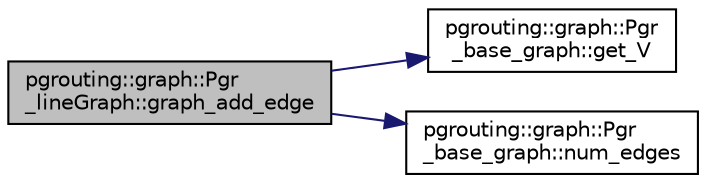 digraph "pgrouting::graph::Pgr_lineGraph::graph_add_edge"
{
  edge [fontname="Helvetica",fontsize="10",labelfontname="Helvetica",labelfontsize="10"];
  node [fontname="Helvetica",fontsize="10",shape=record];
  rankdir="LR";
  Node49 [label="pgrouting::graph::Pgr\l_lineGraph::graph_add_edge",height=0.2,width=0.4,color="black", fillcolor="grey75", style="filled", fontcolor="black"];
  Node49 -> Node50 [color="midnightblue",fontsize="10",style="solid",fontname="Helvetica"];
  Node50 [label="pgrouting::graph::Pgr\l_base_graph::get_V",height=0.2,width=0.4,color="black", fillcolor="white", style="filled",URL="$classpgrouting_1_1graph_1_1Pgr__base__graph.html#ab7723cc4953bdf4319e1201d3eb921bd",tooltip="get the vertex descriptor of the vertex "];
  Node49 -> Node51 [color="midnightblue",fontsize="10",style="solid",fontname="Helvetica"];
  Node51 [label="pgrouting::graph::Pgr\l_base_graph::num_edges",height=0.2,width=0.4,color="black", fillcolor="white", style="filled",URL="$classpgrouting_1_1graph_1_1Pgr__base__graph.html#a92ef4d04dd881e71f3de861376fe0541"];
}
